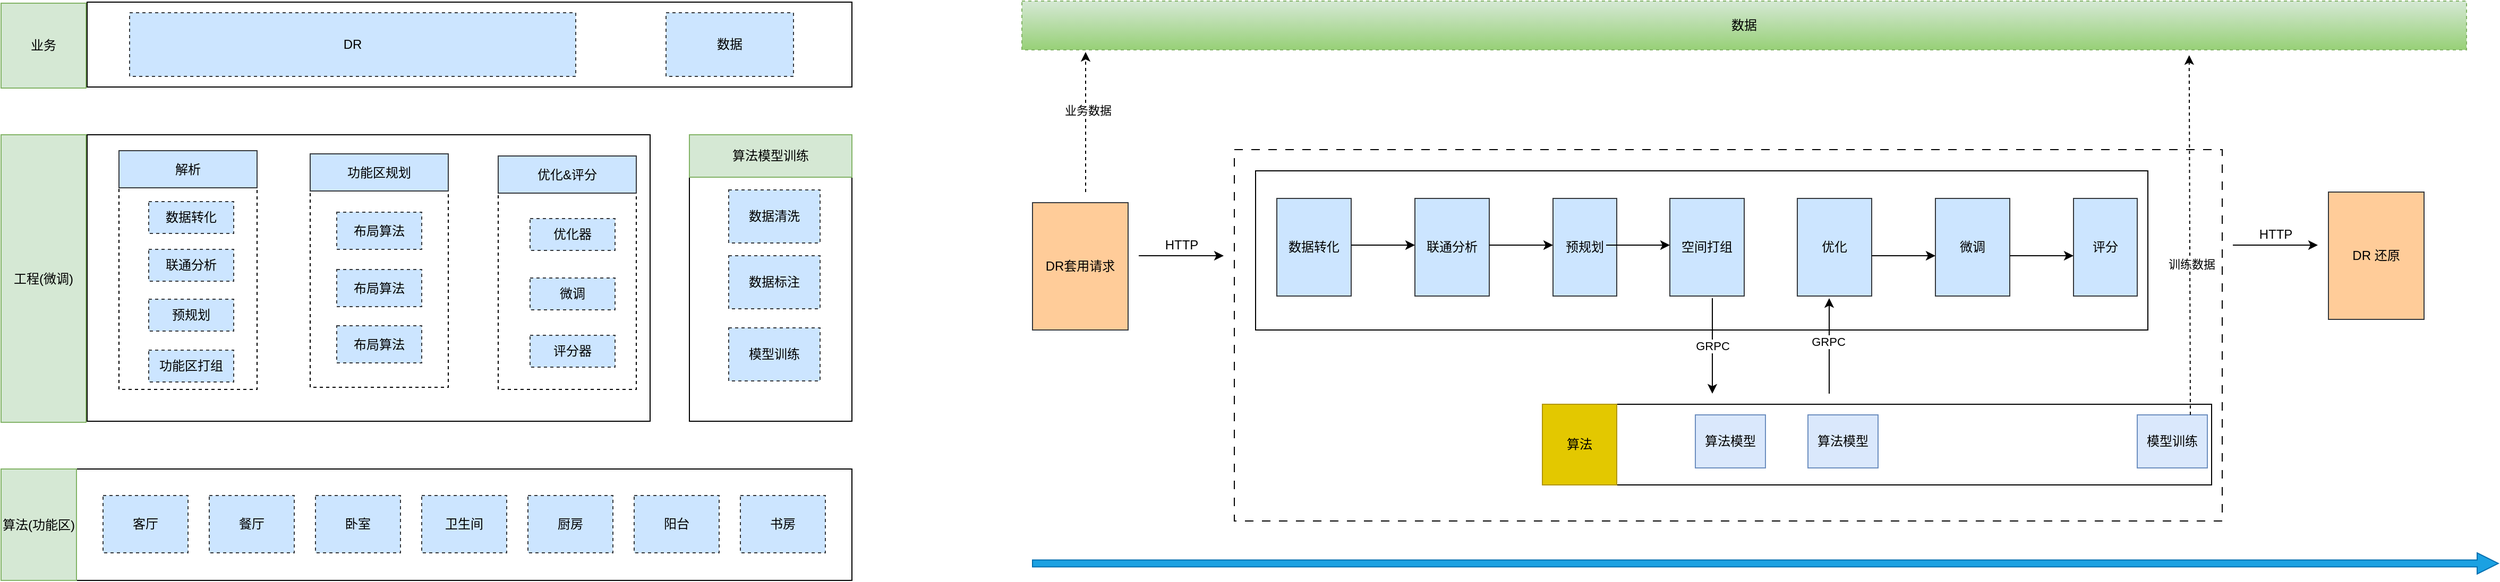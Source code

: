 <mxfile version="22.1.3" type="github">
  <diagram name="第 1 页" id="68FAXFczm0JGzj1-__Jd">
    <mxGraphModel dx="954" dy="585" grid="1" gridSize="10" guides="1" tooltips="1" connect="1" arrows="1" fold="1" page="1" pageScale="1" pageWidth="827" pageHeight="1169" math="0" shadow="0">
      <root>
        <mxCell id="0" />
        <mxCell id="1" parent="0" />
        <mxCell id="MvrCCe9intnFQsgFpyN2-1" value="" style="rounded=0;whiteSpace=wrap;html=1;dashed=1;dashPattern=8 8;" parent="1" vertex="1">
          <mxGeometry x="1290" y="264" width="930" height="350" as="geometry" />
        </mxCell>
        <mxCell id="MvrCCe9intnFQsgFpyN2-2" value="" style="rounded=0;whiteSpace=wrap;html=1;" parent="1" vertex="1">
          <mxGeometry x="1310" y="284" width="840" height="150" as="geometry" />
        </mxCell>
        <mxCell id="MvrCCe9intnFQsgFpyN2-41" value="DR套用请求" style="rounded=0;whiteSpace=wrap;html=1;fillColor=#ffcc99;strokeColor=#36393d;" parent="1" vertex="1">
          <mxGeometry x="1100" y="314" width="90" height="120" as="geometry" />
        </mxCell>
        <mxCell id="MvrCCe9intnFQsgFpyN2-42" value="空间打组" style="rounded=0;whiteSpace=wrap;html=1;fillColor=#cce5ff;strokeColor=#36393d;" parent="1" vertex="1">
          <mxGeometry x="1700" y="310" width="70" height="92" as="geometry" />
        </mxCell>
        <mxCell id="MvrCCe9intnFQsgFpyN2-43" value="优化" style="rounded=0;whiteSpace=wrap;html=1;fillColor=#cce5ff;strokeColor=#36393d;" parent="1" vertex="1">
          <mxGeometry x="1820" y="310" width="70" height="92" as="geometry" />
        </mxCell>
        <mxCell id="MvrCCe9intnFQsgFpyN2-44" value="微调" style="rounded=0;whiteSpace=wrap;html=1;fillColor=#cce5ff;strokeColor=#36393d;" parent="1" vertex="1">
          <mxGeometry x="1950" y="310" width="70" height="92" as="geometry" />
        </mxCell>
        <mxCell id="MvrCCe9intnFQsgFpyN2-45" value="评分" style="rounded=0;whiteSpace=wrap;html=1;fillColor=#cce5ff;strokeColor=#36393d;" parent="1" vertex="1">
          <mxGeometry x="2080" y="310" width="60" height="92" as="geometry" />
        </mxCell>
        <mxCell id="MvrCCe9intnFQsgFpyN2-46" value="" style="rounded=0;whiteSpace=wrap;html=1;" parent="1" vertex="1">
          <mxGeometry x="1580" y="504" width="630" height="76" as="geometry" />
        </mxCell>
        <mxCell id="MvrCCe9intnFQsgFpyN2-47" value="算法模型" style="rounded=0;whiteSpace=wrap;html=1;fillColor=#dae8fc;strokeColor=#6c8ebf;" parent="1" vertex="1">
          <mxGeometry x="1724" y="514" width="66" height="50" as="geometry" />
        </mxCell>
        <mxCell id="MvrCCe9intnFQsgFpyN2-48" value="算法模型" style="rounded=0;whiteSpace=wrap;html=1;fillColor=#dae8fc;strokeColor=#6c8ebf;" parent="1" vertex="1">
          <mxGeometry x="1830" y="514" width="66" height="50" as="geometry" />
        </mxCell>
        <mxCell id="MvrCCe9intnFQsgFpyN2-49" value="数据" style="rounded=0;whiteSpace=wrap;html=1;dashed=1;fillColor=#d5e8d4;gradientColor=#97d077;strokeColor=#82b366;" parent="1" vertex="1">
          <mxGeometry x="1090" y="124" width="1360" height="46" as="geometry" />
        </mxCell>
        <mxCell id="MvrCCe9intnFQsgFpyN2-50" value="" style="endArrow=classic;html=1;rounded=0;dashed=1;" parent="1" edge="1">
          <mxGeometry width="50" height="50" relative="1" as="geometry">
            <mxPoint x="1150" y="304" as="sourcePoint" />
            <mxPoint x="1150" y="172" as="targetPoint" />
          </mxGeometry>
        </mxCell>
        <mxCell id="MvrCCe9intnFQsgFpyN2-51" value="业务数据" style="edgeLabel;html=1;align=center;verticalAlign=middle;resizable=0;points=[];" parent="MvrCCe9intnFQsgFpyN2-50" vertex="1" connectable="0">
          <mxGeometry x="0.167" y="-2" relative="1" as="geometry">
            <mxPoint as="offset" />
          </mxGeometry>
        </mxCell>
        <mxCell id="MvrCCe9intnFQsgFpyN2-52" value="" style="endArrow=classic;html=1;rounded=0;" parent="1" edge="1">
          <mxGeometry width="50" height="50" relative="1" as="geometry">
            <mxPoint x="1200" y="364" as="sourcePoint" />
            <mxPoint x="1280" y="364" as="targetPoint" />
          </mxGeometry>
        </mxCell>
        <mxCell id="MvrCCe9intnFQsgFpyN2-53" value="HTTP" style="text;html=1;align=center;verticalAlign=middle;resizable=0;points=[];autosize=1;strokeColor=none;fillColor=none;" parent="1" vertex="1">
          <mxGeometry x="1215" y="339" width="50" height="30" as="geometry" />
        </mxCell>
        <mxCell id="MvrCCe9intnFQsgFpyN2-54" value="" style="endArrow=classic;html=1;rounded=0;" parent="1" edge="1">
          <mxGeometry width="50" height="50" relative="1" as="geometry">
            <mxPoint x="1740" y="404" as="sourcePoint" />
            <mxPoint x="1740" y="494" as="targetPoint" />
          </mxGeometry>
        </mxCell>
        <mxCell id="MvrCCe9intnFQsgFpyN2-55" value="GRPC" style="edgeLabel;html=1;align=center;verticalAlign=middle;resizable=0;points=[];" parent="MvrCCe9intnFQsgFpyN2-54" vertex="1" connectable="0">
          <mxGeometry relative="1" as="geometry">
            <mxPoint as="offset" />
          </mxGeometry>
        </mxCell>
        <mxCell id="MvrCCe9intnFQsgFpyN2-56" value="" style="endArrow=classic;html=1;rounded=0;" parent="1" edge="1">
          <mxGeometry width="50" height="50" relative="1" as="geometry">
            <mxPoint x="1850" y="494" as="sourcePoint" />
            <mxPoint x="1850" y="404" as="targetPoint" />
          </mxGeometry>
        </mxCell>
        <mxCell id="MvrCCe9intnFQsgFpyN2-57" value="GRPC" style="edgeLabel;html=1;align=center;verticalAlign=middle;resizable=0;points=[];" parent="MvrCCe9intnFQsgFpyN2-56" vertex="1" connectable="0">
          <mxGeometry x="0.089" y="1" relative="1" as="geometry">
            <mxPoint as="offset" />
          </mxGeometry>
        </mxCell>
        <mxCell id="MvrCCe9intnFQsgFpyN2-58" value="" style="endArrow=classic;html=1;rounded=0;" parent="1" edge="1">
          <mxGeometry width="50" height="50" relative="1" as="geometry">
            <mxPoint x="1890" y="364" as="sourcePoint" />
            <mxPoint x="1950" y="364" as="targetPoint" />
          </mxGeometry>
        </mxCell>
        <mxCell id="MvrCCe9intnFQsgFpyN2-59" value="" style="endArrow=classic;html=1;rounded=0;" parent="1" edge="1">
          <mxGeometry width="50" height="50" relative="1" as="geometry">
            <mxPoint x="2020" y="364" as="sourcePoint" />
            <mxPoint x="2080" y="364" as="targetPoint" />
          </mxGeometry>
        </mxCell>
        <mxCell id="MvrCCe9intnFQsgFpyN2-60" value="DR 还原" style="rounded=0;whiteSpace=wrap;html=1;fillColor=#ffcc99;strokeColor=#36393d;" parent="1" vertex="1">
          <mxGeometry x="2320" y="304" width="90" height="120" as="geometry" />
        </mxCell>
        <mxCell id="MvrCCe9intnFQsgFpyN2-61" value="" style="endArrow=classic;html=1;rounded=0;" parent="1" edge="1">
          <mxGeometry width="50" height="50" relative="1" as="geometry">
            <mxPoint x="2230" y="354" as="sourcePoint" />
            <mxPoint x="2310" y="354" as="targetPoint" />
          </mxGeometry>
        </mxCell>
        <mxCell id="MvrCCe9intnFQsgFpyN2-62" value="HTTP" style="text;html=1;align=center;verticalAlign=middle;resizable=0;points=[];autosize=1;strokeColor=none;fillColor=none;" parent="1" vertex="1">
          <mxGeometry x="2245" y="329" width="50" height="30" as="geometry" />
        </mxCell>
        <mxCell id="MvrCCe9intnFQsgFpyN2-63" value="模型训练" style="rounded=0;whiteSpace=wrap;html=1;fillColor=#dae8fc;strokeColor=#6c8ebf;" parent="1" vertex="1">
          <mxGeometry x="2140" y="514" width="66" height="50" as="geometry" />
        </mxCell>
        <mxCell id="MvrCCe9intnFQsgFpyN2-64" value="" style="endArrow=classic;html=1;rounded=0;entryX=0.808;entryY=1.109;entryDx=0;entryDy=0;entryPerimeter=0;dashed=1;" parent="1" target="MvrCCe9intnFQsgFpyN2-49" edge="1">
          <mxGeometry width="50" height="50" relative="1" as="geometry">
            <mxPoint x="2190" y="514" as="sourcePoint" />
            <mxPoint x="2190" y="264" as="targetPoint" />
          </mxGeometry>
        </mxCell>
        <mxCell id="MvrCCe9intnFQsgFpyN2-65" value="训练数据" style="edgeLabel;html=1;align=center;verticalAlign=middle;resizable=0;points=[];" parent="MvrCCe9intnFQsgFpyN2-64" vertex="1" connectable="0">
          <mxGeometry x="-0.159" y="-1" relative="1" as="geometry">
            <mxPoint as="offset" />
          </mxGeometry>
        </mxCell>
        <mxCell id="MvrCCe9intnFQsgFpyN2-66" value="" style="html=1;shadow=0;dashed=0;align=center;verticalAlign=middle;shape=mxgraph.arrows2.arrow;dy=0.67;dx=20;notch=0;fillColor=#1ba1e2;fontColor=#ffffff;strokeColor=#006EAF;" parent="1" vertex="1">
          <mxGeometry x="1100" y="644" width="1380" height="20" as="geometry" />
        </mxCell>
        <mxCell id="MvrCCe9intnFQsgFpyN2-67" value="数据转化" style="rounded=0;whiteSpace=wrap;html=1;fillColor=#cce5ff;strokeColor=#36393d;" parent="1" vertex="1">
          <mxGeometry x="1330" y="310" width="70" height="92" as="geometry" />
        </mxCell>
        <mxCell id="MvrCCe9intnFQsgFpyN2-68" value="联通分析" style="rounded=0;whiteSpace=wrap;html=1;fillColor=#cce5ff;strokeColor=#36393d;" parent="1" vertex="1">
          <mxGeometry x="1460" y="310" width="70" height="92" as="geometry" />
        </mxCell>
        <mxCell id="MvrCCe9intnFQsgFpyN2-69" value="预规划" style="rounded=0;whiteSpace=wrap;html=1;fillColor=#cce5ff;strokeColor=#36393d;" parent="1" vertex="1">
          <mxGeometry x="1590" y="310" width="60" height="92" as="geometry" />
        </mxCell>
        <mxCell id="MvrCCe9intnFQsgFpyN2-70" value="" style="endArrow=classic;html=1;rounded=0;" parent="1" edge="1">
          <mxGeometry width="50" height="50" relative="1" as="geometry">
            <mxPoint x="1400" y="354" as="sourcePoint" />
            <mxPoint x="1460" y="354" as="targetPoint" />
          </mxGeometry>
        </mxCell>
        <mxCell id="MvrCCe9intnFQsgFpyN2-71" value="" style="endArrow=classic;html=1;rounded=0;" parent="1" edge="1">
          <mxGeometry width="50" height="50" relative="1" as="geometry">
            <mxPoint x="1530" y="354" as="sourcePoint" />
            <mxPoint x="1590" y="354" as="targetPoint" />
          </mxGeometry>
        </mxCell>
        <mxCell id="MvrCCe9intnFQsgFpyN2-72" value="" style="endArrow=classic;html=1;rounded=0;" parent="1" edge="1">
          <mxGeometry width="50" height="50" relative="1" as="geometry">
            <mxPoint x="1640" y="354" as="sourcePoint" />
            <mxPoint x="1700" y="354" as="targetPoint" />
          </mxGeometry>
        </mxCell>
        <mxCell id="MvrCCe9intnFQsgFpyN2-73" value="算法" style="rounded=0;whiteSpace=wrap;html=1;fillColor=#e3c800;fontColor=#000000;strokeColor=#B09500;" parent="1" vertex="1">
          <mxGeometry x="1580" y="504" width="70" height="76" as="geometry" />
        </mxCell>
        <mxCell id="FBqiyVb-wWQSN-8_O07g-1" value="" style="rounded=0;whiteSpace=wrap;html=1;" parent="1" vertex="1">
          <mxGeometry x="210" y="250" width="530" height="270" as="geometry" />
        </mxCell>
        <mxCell id="FBqiyVb-wWQSN-8_O07g-2" value="" style="rounded=0;whiteSpace=wrap;html=1;" parent="1" vertex="1">
          <mxGeometry x="200" y="565" width="730" height="105" as="geometry" />
        </mxCell>
        <mxCell id="FBqiyVb-wWQSN-8_O07g-3" value="" style="rounded=0;whiteSpace=wrap;html=1;" parent="1" vertex="1">
          <mxGeometry x="210" y="125" width="720" height="80" as="geometry" />
        </mxCell>
        <mxCell id="FBqiyVb-wWQSN-8_O07g-4" value="工程(微调)" style="rounded=0;whiteSpace=wrap;html=1;fillColor=#d5e8d4;strokeColor=#82b366;" parent="1" vertex="1">
          <mxGeometry x="129" y="250" width="80" height="271" as="geometry" />
        </mxCell>
        <mxCell id="FBqiyVb-wWQSN-8_O07g-5" value="算法(功能区)" style="rounded=0;whiteSpace=wrap;html=1;fillColor=#d5e8d4;strokeColor=#82b366;" parent="1" vertex="1">
          <mxGeometry x="129" y="565" width="71" height="105" as="geometry" />
        </mxCell>
        <mxCell id="FBqiyVb-wWQSN-8_O07g-6" value="客厅" style="rounded=0;whiteSpace=wrap;html=1;dashed=1;fillColor=#cce5ff;strokeColor=#36393d;" parent="1" vertex="1">
          <mxGeometry x="225" y="590" width="80" height="54" as="geometry" />
        </mxCell>
        <mxCell id="FBqiyVb-wWQSN-8_O07g-7" value="餐厅" style="rounded=0;whiteSpace=wrap;html=1;dashed=1;fillColor=#cce5ff;strokeColor=#36393d;" parent="1" vertex="1">
          <mxGeometry x="325" y="590" width="80" height="54" as="geometry" />
        </mxCell>
        <mxCell id="FBqiyVb-wWQSN-8_O07g-8" value="卧室" style="rounded=0;whiteSpace=wrap;html=1;dashed=1;fillColor=#cce5ff;strokeColor=#36393d;" parent="1" vertex="1">
          <mxGeometry x="425" y="590" width="80" height="54" as="geometry" />
        </mxCell>
        <mxCell id="FBqiyVb-wWQSN-8_O07g-9" value="卫生间" style="rounded=0;whiteSpace=wrap;html=1;dashed=1;fillColor=#cce5ff;strokeColor=#36393d;" parent="1" vertex="1">
          <mxGeometry x="525" y="590" width="80" height="54" as="geometry" />
        </mxCell>
        <mxCell id="FBqiyVb-wWQSN-8_O07g-10" value="厨房" style="rounded=0;whiteSpace=wrap;html=1;dashed=1;fillColor=#cce5ff;strokeColor=#36393d;" parent="1" vertex="1">
          <mxGeometry x="625" y="590" width="80" height="54" as="geometry" />
        </mxCell>
        <mxCell id="FBqiyVb-wWQSN-8_O07g-11" value="阳台" style="rounded=0;whiteSpace=wrap;html=1;dashed=1;fillColor=#cce5ff;strokeColor=#36393d;" parent="1" vertex="1">
          <mxGeometry x="725" y="590" width="80" height="54" as="geometry" />
        </mxCell>
        <mxCell id="FBqiyVb-wWQSN-8_O07g-12" value="书房" style="rounded=0;whiteSpace=wrap;html=1;dashed=1;fillColor=#cce5ff;strokeColor=#36393d;" parent="1" vertex="1">
          <mxGeometry x="825" y="590" width="80" height="54" as="geometry" />
        </mxCell>
        <mxCell id="FBqiyVb-wWQSN-8_O07g-13" value="" style="rounded=0;whiteSpace=wrap;html=1;dashed=1;" parent="1" vertex="1">
          <mxGeometry x="240" y="270" width="130" height="220" as="geometry" />
        </mxCell>
        <mxCell id="FBqiyVb-wWQSN-8_O07g-14" value="联通分析" style="rounded=0;whiteSpace=wrap;html=1;dashed=1;fillColor=#cce5ff;strokeColor=#36393d;" parent="1" vertex="1">
          <mxGeometry x="268" y="358" width="80" height="30" as="geometry" />
        </mxCell>
        <mxCell id="FBqiyVb-wWQSN-8_O07g-15" value="数据转化" style="rounded=0;whiteSpace=wrap;html=1;dashed=1;fillColor=#cce5ff;strokeColor=#36393d;" parent="1" vertex="1">
          <mxGeometry x="268" y="313" width="80" height="30" as="geometry" />
        </mxCell>
        <mxCell id="FBqiyVb-wWQSN-8_O07g-16" value="预规划" style="rounded=0;whiteSpace=wrap;html=1;dashed=1;fillColor=#cce5ff;strokeColor=#36393d;" parent="1" vertex="1">
          <mxGeometry x="268" y="405" width="80" height="30" as="geometry" />
        </mxCell>
        <mxCell id="FBqiyVb-wWQSN-8_O07g-17" value="" style="rounded=0;whiteSpace=wrap;html=1;dashed=1;" parent="1" vertex="1">
          <mxGeometry x="420" y="268" width="130" height="220" as="geometry" />
        </mxCell>
        <mxCell id="FBqiyVb-wWQSN-8_O07g-18" value="布局算法" style="rounded=0;whiteSpace=wrap;html=1;dashed=1;fillColor=#cce5ff;strokeColor=#36393d;" parent="1" vertex="1">
          <mxGeometry x="445" y="323" width="80" height="35" as="geometry" />
        </mxCell>
        <mxCell id="FBqiyVb-wWQSN-8_O07g-19" value="功能区打组" style="rounded=0;whiteSpace=wrap;html=1;dashed=1;fillColor=#cce5ff;strokeColor=#36393d;" parent="1" vertex="1">
          <mxGeometry x="268" y="453" width="80" height="30" as="geometry" />
        </mxCell>
        <mxCell id="FBqiyVb-wWQSN-8_O07g-20" value="" style="rounded=0;whiteSpace=wrap;html=1;dashed=1;" parent="1" vertex="1">
          <mxGeometry x="597" y="270" width="130" height="220" as="geometry" />
        </mxCell>
        <mxCell id="FBqiyVb-wWQSN-8_O07g-21" value="微调" style="rounded=0;whiteSpace=wrap;html=1;dashed=1;fillColor=#cce5ff;strokeColor=#36393d;" parent="1" vertex="1">
          <mxGeometry x="627" y="385" width="80" height="30" as="geometry" />
        </mxCell>
        <mxCell id="FBqiyVb-wWQSN-8_O07g-22" value="优化器" style="rounded=0;whiteSpace=wrap;html=1;dashed=1;fillColor=#cce5ff;strokeColor=#36393d;" parent="1" vertex="1">
          <mxGeometry x="627" y="329" width="80" height="30" as="geometry" />
        </mxCell>
        <mxCell id="FBqiyVb-wWQSN-8_O07g-23" value="评分器" style="rounded=0;whiteSpace=wrap;html=1;dashed=1;fillColor=#cce5ff;strokeColor=#36393d;" parent="1" vertex="1">
          <mxGeometry x="627" y="439" width="80" height="30" as="geometry" />
        </mxCell>
        <mxCell id="FBqiyVb-wWQSN-8_O07g-24" value="DR" style="rounded=0;whiteSpace=wrap;html=1;dashed=1;fillColor=#cce5ff;strokeColor=#36393d;" parent="1" vertex="1">
          <mxGeometry x="250" y="135" width="420" height="60" as="geometry" />
        </mxCell>
        <mxCell id="FBqiyVb-wWQSN-8_O07g-25" value="" style="rounded=0;whiteSpace=wrap;html=1;" parent="1" vertex="1">
          <mxGeometry x="777" y="250" width="153" height="270" as="geometry" />
        </mxCell>
        <mxCell id="FBqiyVb-wWQSN-8_O07g-26" value="数据" style="rounded=0;whiteSpace=wrap;html=1;dashed=1;fillColor=#cce5ff;strokeColor=#36393d;" parent="1" vertex="1">
          <mxGeometry x="755" y="135" width="120" height="60" as="geometry" />
        </mxCell>
        <mxCell id="FBqiyVb-wWQSN-8_O07g-27" value="数据清洗" style="rounded=0;whiteSpace=wrap;html=1;dashed=1;fillColor=#cce5ff;strokeColor=#36393d;" parent="1" vertex="1">
          <mxGeometry x="814" y="302" width="86" height="50" as="geometry" />
        </mxCell>
        <mxCell id="FBqiyVb-wWQSN-8_O07g-28" value="数据标注" style="rounded=0;whiteSpace=wrap;html=1;dashed=1;fillColor=#cce5ff;strokeColor=#36393d;" parent="1" vertex="1">
          <mxGeometry x="814" y="364" width="86" height="50" as="geometry" />
        </mxCell>
        <mxCell id="FBqiyVb-wWQSN-8_O07g-29" value="模型训练" style="rounded=0;whiteSpace=wrap;html=1;dashed=1;fillColor=#cce5ff;strokeColor=#36393d;" parent="1" vertex="1">
          <mxGeometry x="814" y="432" width="86" height="50" as="geometry" />
        </mxCell>
        <mxCell id="FBqiyVb-wWQSN-8_O07g-30" value="业务" style="rounded=0;whiteSpace=wrap;html=1;fillColor=#d5e8d4;strokeColor=#82b366;" parent="1" vertex="1">
          <mxGeometry x="129" y="126" width="80" height="80" as="geometry" />
        </mxCell>
        <mxCell id="FBqiyVb-wWQSN-8_O07g-31" value="解析" style="rounded=0;whiteSpace=wrap;html=1;fillColor=#cce5ff;strokeColor=#36393d;" parent="1" vertex="1">
          <mxGeometry x="240" y="265" width="130" height="35" as="geometry" />
        </mxCell>
        <mxCell id="FBqiyVb-wWQSN-8_O07g-32" value="功能区规划" style="rounded=0;whiteSpace=wrap;html=1;fillColor=#cce5ff;strokeColor=#36393d;" parent="1" vertex="1">
          <mxGeometry x="420" y="268" width="130" height="35" as="geometry" />
        </mxCell>
        <mxCell id="FBqiyVb-wWQSN-8_O07g-33" value="优化&amp;amp;评分" style="rounded=0;whiteSpace=wrap;html=1;fillColor=#cce5ff;strokeColor=#36393d;" parent="1" vertex="1">
          <mxGeometry x="597" y="270" width="130" height="35" as="geometry" />
        </mxCell>
        <mxCell id="FBqiyVb-wWQSN-8_O07g-34" value="算法模型训练" style="rounded=0;whiteSpace=wrap;html=1;fillColor=#d5e8d4;strokeColor=#82b366;" parent="1" vertex="1">
          <mxGeometry x="777" y="250" width="153" height="40" as="geometry" />
        </mxCell>
        <mxCell id="FBqiyVb-wWQSN-8_O07g-35" value="布局算法" style="rounded=0;whiteSpace=wrap;html=1;dashed=1;fillColor=#cce5ff;strokeColor=#36393d;" parent="1" vertex="1">
          <mxGeometry x="445" y="377" width="80" height="35" as="geometry" />
        </mxCell>
        <mxCell id="FBqiyVb-wWQSN-8_O07g-36" value="布局算法" style="rounded=0;whiteSpace=wrap;html=1;dashed=1;fillColor=#cce5ff;strokeColor=#36393d;" parent="1" vertex="1">
          <mxGeometry x="445" y="430" width="80" height="35" as="geometry" />
        </mxCell>
      </root>
    </mxGraphModel>
  </diagram>
</mxfile>
